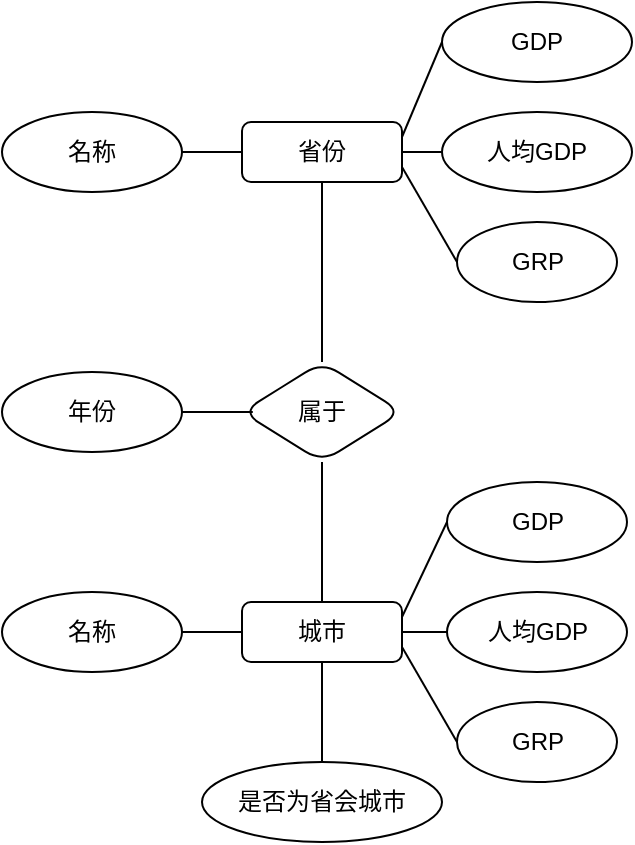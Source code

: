 <mxfile version="24.4.3" type="device">
  <diagram id="R2lEEEUBdFMjLlhIrx00" name="Page-1">
    <mxGraphModel dx="736" dy="427" grid="1" gridSize="10" guides="1" tooltips="1" connect="1" arrows="1" fold="1" page="1" pageScale="1" pageWidth="850" pageHeight="1100" math="0" shadow="0" extFonts="Permanent Marker^https://fonts.googleapis.com/css?family=Permanent+Marker">
      <root>
        <mxCell id="0" />
        <mxCell id="1" parent="0" />
        <mxCell id="ZmVwYLt4s1v3njGZDZMf-1" value="省份" style="rounded=1;whiteSpace=wrap;html=1;" parent="1" vertex="1">
          <mxGeometry x="180" y="380" width="80" height="30" as="geometry" />
        </mxCell>
        <mxCell id="ZmVwYLt4s1v3njGZDZMf-2" value="城市" style="rounded=1;whiteSpace=wrap;html=1;" parent="1" vertex="1">
          <mxGeometry x="180" y="620" width="80" height="30" as="geometry" />
        </mxCell>
        <mxCell id="ZmVwYLt4s1v3njGZDZMf-3" value="是否为省会城市" style="ellipse;whiteSpace=wrap;html=1;rounded=1;" parent="1" vertex="1">
          <mxGeometry x="160" y="700" width="120" height="40" as="geometry" />
        </mxCell>
        <mxCell id="ZmVwYLt4s1v3njGZDZMf-5" value="人均GDP" style="ellipse;whiteSpace=wrap;html=1;rounded=1;" parent="1" vertex="1">
          <mxGeometry x="280" y="375" width="95" height="40" as="geometry" />
        </mxCell>
        <mxCell id="ZmVwYLt4s1v3njGZDZMf-6" value="人均GDP" style="ellipse;whiteSpace=wrap;html=1;rounded=1;" parent="1" vertex="1">
          <mxGeometry x="282.5" y="615" width="90" height="40" as="geometry" />
        </mxCell>
        <mxCell id="ZmVwYLt4s1v3njGZDZMf-7" value="GDP" style="ellipse;whiteSpace=wrap;html=1;rounded=1;" parent="1" vertex="1">
          <mxGeometry x="282.5" y="560" width="90" height="40" as="geometry" />
        </mxCell>
        <mxCell id="ZmVwYLt4s1v3njGZDZMf-8" value="GDP" style="ellipse;whiteSpace=wrap;html=1;rounded=1;" parent="1" vertex="1">
          <mxGeometry x="280" y="320" width="95" height="40" as="geometry" />
        </mxCell>
        <mxCell id="ZmVwYLt4s1v3njGZDZMf-9" value="名称" style="ellipse;whiteSpace=wrap;html=1;rounded=1;" parent="1" vertex="1">
          <mxGeometry x="60" y="615" width="90" height="40" as="geometry" />
        </mxCell>
        <mxCell id="ZmVwYLt4s1v3njGZDZMf-10" value="名称" style="ellipse;whiteSpace=wrap;html=1;rounded=1;" parent="1" vertex="1">
          <mxGeometry x="60" y="375" width="90" height="40" as="geometry" />
        </mxCell>
        <mxCell id="ZmVwYLt4s1v3njGZDZMf-11" value="GRP" style="ellipse;whiteSpace=wrap;html=1;rounded=1;" parent="1" vertex="1">
          <mxGeometry x="287.5" y="430" width="80" height="40" as="geometry" />
        </mxCell>
        <mxCell id="ZmVwYLt4s1v3njGZDZMf-12" value="GRP" style="ellipse;whiteSpace=wrap;html=1;rounded=1;" parent="1" vertex="1">
          <mxGeometry x="287.5" y="670" width="80" height="40" as="geometry" />
        </mxCell>
        <mxCell id="ZmVwYLt4s1v3njGZDZMf-15" value="属于" style="rhombus;whiteSpace=wrap;html=1;rounded=1;" parent="1" vertex="1">
          <mxGeometry x="180" y="500" width="80" height="50" as="geometry" />
        </mxCell>
        <mxCell id="ZmVwYLt4s1v3njGZDZMf-16" value="" style="endArrow=none;html=1;rounded=1;entryX=0.5;entryY=1;entryDx=0;entryDy=0;" parent="1" target="ZmVwYLt4s1v3njGZDZMf-1" edge="1">
          <mxGeometry width="50" height="50" relative="1" as="geometry">
            <mxPoint x="220" y="500" as="sourcePoint" />
            <mxPoint x="270" y="450" as="targetPoint" />
          </mxGeometry>
        </mxCell>
        <mxCell id="ZmVwYLt4s1v3njGZDZMf-17" value="" style="endArrow=none;html=1;rounded=1;entryX=0.5;entryY=1;entryDx=0;entryDy=0;" parent="1" target="ZmVwYLt4s1v3njGZDZMf-15" edge="1">
          <mxGeometry width="50" height="50" relative="1" as="geometry">
            <mxPoint x="220" y="620" as="sourcePoint" />
            <mxPoint x="270" y="570" as="targetPoint" />
          </mxGeometry>
        </mxCell>
        <mxCell id="ZmVwYLt4s1v3njGZDZMf-18" value="" style="endArrow=none;html=1;rounded=1;" parent="1" target="ZmVwYLt4s1v3njGZDZMf-2" edge="1">
          <mxGeometry width="50" height="50" relative="1" as="geometry">
            <mxPoint x="220" y="700" as="sourcePoint" />
            <mxPoint x="270" y="650" as="targetPoint" />
          </mxGeometry>
        </mxCell>
        <mxCell id="4t1crzyLy8uNaL5qgVCE-3" style="edgeStyle=orthogonalEdgeStyle;rounded=0;orthogonalLoop=1;jettySize=auto;html=1;exitX=1;exitY=0.5;exitDx=0;exitDy=0;entryX=0.067;entryY=0.496;entryDx=0;entryDy=0;entryPerimeter=0;endArrow=none;endFill=0;" edge="1" parent="1" source="ZmVwYLt4s1v3njGZDZMf-19" target="ZmVwYLt4s1v3njGZDZMf-15">
          <mxGeometry relative="1" as="geometry">
            <mxPoint x="180" y="525" as="targetPoint" />
          </mxGeometry>
        </mxCell>
        <mxCell id="ZmVwYLt4s1v3njGZDZMf-19" value="年份" style="ellipse;whiteSpace=wrap;html=1;rounded=1;" parent="1" vertex="1">
          <mxGeometry x="60" y="505" width="90" height="40" as="geometry" />
        </mxCell>
        <mxCell id="ZmVwYLt4s1v3njGZDZMf-21" value="" style="endArrow=none;html=1;rounded=1;entryX=1;entryY=0.5;entryDx=0;entryDy=0;exitX=0;exitY=0.5;exitDx=0;exitDy=0;" parent="1" source="ZmVwYLt4s1v3njGZDZMf-2" target="ZmVwYLt4s1v3njGZDZMf-9" edge="1">
          <mxGeometry width="50" height="50" relative="1" as="geometry">
            <mxPoint x="370" y="570" as="sourcePoint" />
            <mxPoint x="420" y="520" as="targetPoint" />
          </mxGeometry>
        </mxCell>
        <mxCell id="ZmVwYLt4s1v3njGZDZMf-24" value="" style="endArrow=none;html=1;rounded=1;exitX=0;exitY=0.5;exitDx=0;exitDy=0;entryX=1;entryY=0.5;entryDx=0;entryDy=0;" parent="1" source="ZmVwYLt4s1v3njGZDZMf-1" target="ZmVwYLt4s1v3njGZDZMf-10" edge="1">
          <mxGeometry width="50" height="50" relative="1" as="geometry">
            <mxPoint x="110" y="400" as="sourcePoint" />
            <mxPoint x="160" y="350" as="targetPoint" />
          </mxGeometry>
        </mxCell>
        <mxCell id="ZmVwYLt4s1v3njGZDZMf-25" value="" style="endArrow=none;html=1;rounded=1;entryX=1;entryY=0.5;entryDx=0;entryDy=0;exitX=0;exitY=0.5;exitDx=0;exitDy=0;" parent="1" source="ZmVwYLt4s1v3njGZDZMf-6" target="ZmVwYLt4s1v3njGZDZMf-2" edge="1">
          <mxGeometry width="50" height="50" relative="1" as="geometry">
            <mxPoint x="290" y="630" as="sourcePoint" />
            <mxPoint x="420" y="590" as="targetPoint" />
          </mxGeometry>
        </mxCell>
        <mxCell id="ZmVwYLt4s1v3njGZDZMf-26" value="" style="endArrow=none;html=1;rounded=1;entryX=1;entryY=0.75;entryDx=0;entryDy=0;exitX=0;exitY=0.5;exitDx=0;exitDy=0;" parent="1" source="ZmVwYLt4s1v3njGZDZMf-12" target="ZmVwYLt4s1v3njGZDZMf-2" edge="1">
          <mxGeometry width="50" height="50" relative="1" as="geometry">
            <mxPoint x="370" y="640" as="sourcePoint" />
            <mxPoint x="420" y="590" as="targetPoint" />
          </mxGeometry>
        </mxCell>
        <mxCell id="ZmVwYLt4s1v3njGZDZMf-27" value="" style="endArrow=none;html=1;rounded=1;exitX=1;exitY=0.5;exitDx=0;exitDy=0;entryX=0;entryY=0.5;entryDx=0;entryDy=0;" parent="1" source="ZmVwYLt4s1v3njGZDZMf-1" target="ZmVwYLt4s1v3njGZDZMf-5" edge="1">
          <mxGeometry width="50" height="50" relative="1" as="geometry">
            <mxPoint x="230" y="450" as="sourcePoint" />
            <mxPoint x="280" y="400" as="targetPoint" />
          </mxGeometry>
        </mxCell>
        <mxCell id="ZmVwYLt4s1v3njGZDZMf-28" value="" style="endArrow=none;html=1;rounded=1;exitX=1;exitY=0.25;exitDx=0;exitDy=0;entryX=0;entryY=0.5;entryDx=0;entryDy=0;" parent="1" source="ZmVwYLt4s1v3njGZDZMf-2" target="ZmVwYLt4s1v3njGZDZMf-7" edge="1">
          <mxGeometry width="50" height="50" relative="1" as="geometry">
            <mxPoint x="237.5" y="630" as="sourcePoint" />
            <mxPoint x="280" y="580" as="targetPoint" />
          </mxGeometry>
        </mxCell>
        <mxCell id="ZmVwYLt4s1v3njGZDZMf-29" value="" style="endArrow=none;html=1;rounded=1;entryX=1;entryY=0.75;entryDx=0;entryDy=0;exitX=0;exitY=0.5;exitDx=0;exitDy=0;" parent="1" source="ZmVwYLt4s1v3njGZDZMf-11" target="ZmVwYLt4s1v3njGZDZMf-1" edge="1">
          <mxGeometry width="50" height="50" relative="1" as="geometry">
            <mxPoint x="390" y="660" as="sourcePoint" />
            <mxPoint x="440" y="610" as="targetPoint" />
          </mxGeometry>
        </mxCell>
        <mxCell id="ZmVwYLt4s1v3njGZDZMf-30" value="" style="endArrow=none;html=1;rounded=1;entryX=1;entryY=0.25;entryDx=0;entryDy=0;exitX=0;exitY=0.5;exitDx=0;exitDy=0;" parent="1" source="ZmVwYLt4s1v3njGZDZMf-8" target="ZmVwYLt4s1v3njGZDZMf-1" edge="1">
          <mxGeometry width="50" height="50" relative="1" as="geometry">
            <mxPoint x="400" y="670" as="sourcePoint" />
            <mxPoint x="450" y="620" as="targetPoint" />
          </mxGeometry>
        </mxCell>
      </root>
    </mxGraphModel>
  </diagram>
</mxfile>

